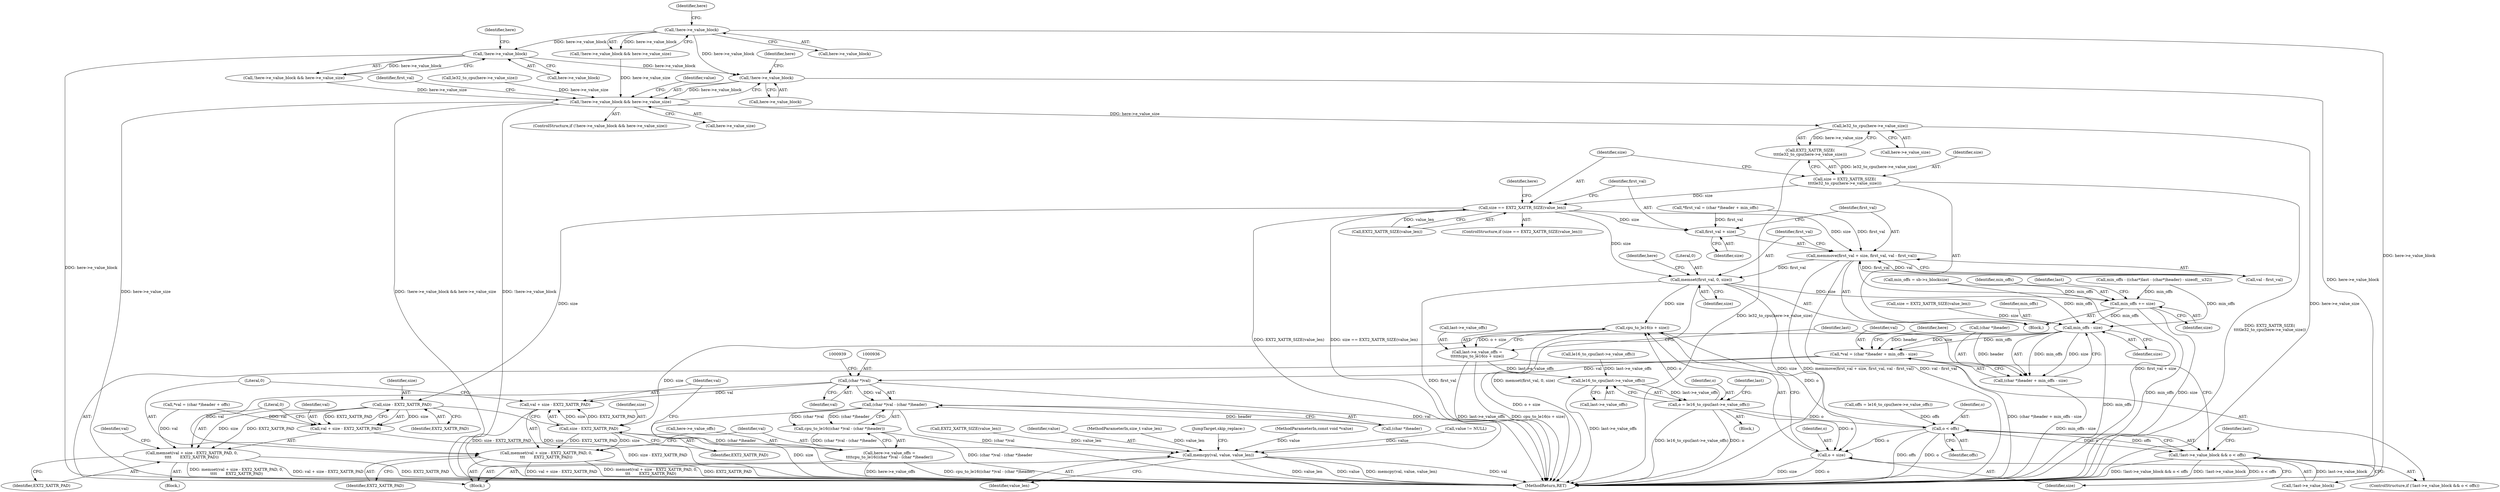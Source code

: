 digraph "0_linux_be0726d33cb8f411945884664924bed3cb8c70ee_10@pointer" {
"1000741" [label="(Call,!here->e_value_block)"];
"1000313" [label="(Call,!here->e_value_block)"];
"1000483" [label="(Call,!here->e_value_block)"];
"1000740" [label="(Call,!here->e_value_block && here->e_value_size)"];
"1000776" [label="(Call,le32_to_cpu(here->e_value_size))"];
"1000775" [label="(Call,EXT2_XATTR_SIZE(\n\t\t\t\tle32_to_cpu(here->e_value_size)))"];
"1000773" [label="(Call,size = EXT2_XATTR_SIZE(\n\t\t\t\tle32_to_cpu(here->e_value_size)))"];
"1000781" [label="(Call,size == EXT2_XATTR_SIZE(value_len))"];
"1000795" [label="(Call,size - EXT2_XATTR_PAD)"];
"1000792" [label="(Call,memset(val + size - EXT2_XATTR_PAD, 0,\n\t\t\t\t       EXT2_XATTR_PAD))"];
"1000793" [label="(Call,val + size - EXT2_XATTR_PAD)"];
"1000805" [label="(Call,memmove(first_val + size, first_val, val - first_val))"];
"1000813" [label="(Call,memset(first_val, 0, size))"];
"1000822" [label="(Call,min_offs += size)"];
"1000926" [label="(Call,min_offs - size)"];
"1000920" [label="(Call,*val = (char *)header + min_offs - size)"];
"1000935" [label="(Call,(char *)val)"];
"1000934" [label="(Call,(char *)val - (char *)header)"];
"1000933" [label="(Call,cpu_to_le16((char *)val - (char *)header))"];
"1000929" [label="(Call,here->e_value_offs =\n\t\t\t\tcpu_to_le16((char *)val - (char *)header))"];
"1000941" [label="(Call,memset(val + size - EXT2_XATTR_PAD, 0,\n\t\t\t       EXT2_XATTR_PAD))"];
"1000942" [label="(Call,val + size - EXT2_XATTR_PAD)"];
"1000949" [label="(Call,memcpy(val, value, value_len))"];
"1000922" [label="(Call,(char *)header + min_offs - size)"];
"1000944" [label="(Call,size - EXT2_XATTR_PAD)"];
"1000856" [label="(Call,cpu_to_le16(o + size))"];
"1000852" [label="(Call,last->e_value_offs =\n\t\t\t\t\t\tcpu_to_le16(o + size))"];
"1000839" [label="(Call,le16_to_cpu(last->e_value_offs))"];
"1000837" [label="(Call,o = le16_to_cpu(last->e_value_offs))"];
"1000849" [label="(Call,o < offs)"];
"1000844" [label="(Call,!last->e_value_block && o < offs)"];
"1000857" [label="(Call,o + size)"];
"1000806" [label="(Call,first_val + size)"];
"1000930" [label="(Call,here->e_value_offs)"];
"1000739" [label="(ControlStructure,if (!here->e_value_block && here->e_value_size))"];
"1000943" [label="(Identifier,val)"];
"1000765" [label="(Call,*val = (char *)header + offs)"];
"1000938" [label="(Call,(char *)header)"];
"1000835" [label="(Block,)"];
"1000785" [label="(Block,)"];
"1000794" [label="(Identifier,val)"];
"1000928" [label="(Identifier,size)"];
"1000813" [label="(Call,memset(first_val, 0, size))"];
"1000808" [label="(Identifier,size)"];
"1000819" [label="(Identifier,here)"];
"1000793" [label="(Call,val + size - EXT2_XATTR_PAD)"];
"1000915" [label="(Call,size = EXT2_XATTR_SIZE(value_len))"];
"1000782" [label="(Identifier,size)"];
"1000788" [label="(Identifier,here)"];
"1000404" [label="(Call,le16_to_cpu(last->e_value_offs))"];
"1000131" [label="(MethodParameterIn,size_t value_len)"];
"1000807" [label="(Identifier,first_val)"];
"1000861" [label="(Identifier,last)"];
"1000801" [label="(Identifier,val)"];
"1000927" [label="(Identifier,min_offs)"];
"1000420" [label="(Call,min_offs - ((char*)last - (char*)header) - sizeof(__u32))"];
"1000482" [label="(Call,!here->e_value_block && here->e_value_size)"];
"1000852" [label="(Call,last->e_value_offs =\n\t\t\t\t\t\tcpu_to_le16(o + size))"];
"1000949" [label="(Call,memcpy(val, value, value_len))"];
"1000859" [label="(Identifier,size)"];
"1000953" [label="(JumpTarget,skip_replace:)"];
"1000741" [label="(Call,!here->e_value_block)"];
"1000488" [label="(Identifier,here)"];
"1000923" [label="(Call,(char *)header)"];
"1000843" [label="(ControlStructure,if (!last->e_value_block && o < offs))"];
"1000921" [label="(Identifier,val)"];
"1000941" [label="(Call,memset(val + size - EXT2_XATTR_PAD, 0,\n\t\t\t       EXT2_XATTR_PAD))"];
"1000751" [label="(Identifier,first_val)"];
"1000783" [label="(Call,EXT2_XATTR_SIZE(value_len))"];
"1000810" [label="(Call,val - first_val)"];
"1000773" [label="(Call,size = EXT2_XATTR_SIZE(\n\t\t\t\tle32_to_cpu(here->e_value_size)))"];
"1000856" [label="(Call,cpu_to_le16(o + size))"];
"1000937" [label="(Identifier,val)"];
"1000758" [label="(Call,offs = le16_to_cpu(here->e_value_offs))"];
"1000815" [label="(Literal,0)"];
"1000920" [label="(Call,*val = (char *)header + min_offs - size)"];
"1000845" [label="(Call,!last->e_value_block)"];
"1000775" [label="(Call,EXT2_XATTR_SIZE(\n\t\t\t\tle32_to_cpu(here->e_value_size)))"];
"1000838" [label="(Identifier,o)"];
"1000823" [label="(Identifier,min_offs)"];
"1000806" [label="(Call,first_val + size)"];
"1000934" [label="(Call,(char *)val - (char *)header)"];
"1000944" [label="(Call,size - EXT2_XATTR_PAD)"];
"1000776" [label="(Call,le32_to_cpu(here->e_value_size))"];
"1000153" [label="(Call,min_offs = sb->s_blocksize)"];
"1000494" [label="(Call,le32_to_cpu(here->e_value_size))"];
"1000854" [label="(Identifier,last)"];
"1000745" [label="(Call,here->e_value_size)"];
"1000826" [label="(Identifier,last)"];
"1000931" [label="(Identifier,here)"];
"1000774" [label="(Identifier,size)"];
"1000850" [label="(Identifier,o)"];
"1000130" [label="(MethodParameterIn,const void *value)"];
"1000901" [label="(Call,value != NULL)"];
"1000780" [label="(ControlStructure,if (size == EXT2_XATTR_SIZE(value_len)))"];
"1000314" [label="(Call,here->e_value_block)"];
"1000824" [label="(Identifier,size)"];
"1000857" [label="(Call,o + size)"];
"1000917" [label="(Call,EXT2_XATTR_SIZE(value_len))"];
"1000797" [label="(Identifier,EXT2_XATTR_PAD)"];
"1000809" [label="(Identifier,first_val)"];
"1001017" [label="(MethodReturn,RET)"];
"1000837" [label="(Call,o = le16_to_cpu(last->e_value_offs))"];
"1000853" [label="(Call,last->e_value_offs)"];
"1000847" [label="(Identifier,last)"];
"1000746" [label="(Identifier,here)"];
"1000748" [label="(Block,)"];
"1000750" [label="(Call,*first_val = (char *)header + min_offs)"];
"1000816" [label="(Identifier,size)"];
"1000805" [label="(Call,memmove(first_val + size, first_val, val - first_val))"];
"1000740" [label="(Call,!here->e_value_block && here->e_value_size)"];
"1000946" [label="(Identifier,EXT2_XATTR_PAD)"];
"1000922" [label="(Call,(char *)header + min_offs - size)"];
"1000849" [label="(Call,o < offs)"];
"1000951" [label="(Identifier,value)"];
"1000777" [label="(Call,here->e_value_size)"];
"1000948" [label="(Identifier,EXT2_XATTR_PAD)"];
"1000844" [label="(Call,!last->e_value_block && o < offs)"];
"1000933" [label="(Call,cpu_to_le16((char *)val - (char *)header))"];
"1000781" [label="(Call,size == EXT2_XATTR_SIZE(value_len))"];
"1000312" [label="(Call,!here->e_value_block && here->e_value_size)"];
"1000926" [label="(Call,min_offs - size)"];
"1000942" [label="(Call,val + size - EXT2_XATTR_PAD)"];
"1000866" [label="(Identifier,value)"];
"1000822" [label="(Call,min_offs += size)"];
"1000814" [label="(Identifier,first_val)"];
"1000318" [label="(Identifier,here)"];
"1000798" [label="(Literal,0)"];
"1000950" [label="(Identifier,val)"];
"1000483" [label="(Call,!here->e_value_block)"];
"1000858" [label="(Identifier,o)"];
"1000913" [label="(Block,)"];
"1000799" [label="(Identifier,EXT2_XATTR_PAD)"];
"1000945" [label="(Identifier,size)"];
"1000792" [label="(Call,memset(val + size - EXT2_XATTR_PAD, 0,\n\t\t\t\t       EXT2_XATTR_PAD))"];
"1000313" [label="(Call,!here->e_value_block)"];
"1000851" [label="(Identifier,offs)"];
"1000839" [label="(Call,le16_to_cpu(last->e_value_offs))"];
"1000952" [label="(Identifier,value_len)"];
"1000935" [label="(Call,(char *)val)"];
"1000840" [label="(Call,last->e_value_offs)"];
"1000929" [label="(Call,here->e_value_offs =\n\t\t\t\tcpu_to_le16((char *)val - (char *)header))"];
"1000742" [label="(Call,here->e_value_block)"];
"1000795" [label="(Call,size - EXT2_XATTR_PAD)"];
"1000484" [label="(Call,here->e_value_block)"];
"1000947" [label="(Literal,0)"];
"1000796" [label="(Identifier,size)"];
"1000741" -> "1000740"  [label="AST: "];
"1000741" -> "1000742"  [label="CFG: "];
"1000742" -> "1000741"  [label="AST: "];
"1000746" -> "1000741"  [label="CFG: "];
"1000740" -> "1000741"  [label="CFG: "];
"1000741" -> "1001017"  [label="DDG: here->e_value_block"];
"1000741" -> "1000740"  [label="DDG: here->e_value_block"];
"1000313" -> "1000741"  [label="DDG: here->e_value_block"];
"1000483" -> "1000741"  [label="DDG: here->e_value_block"];
"1000313" -> "1000312"  [label="AST: "];
"1000313" -> "1000314"  [label="CFG: "];
"1000314" -> "1000313"  [label="AST: "];
"1000318" -> "1000313"  [label="CFG: "];
"1000312" -> "1000313"  [label="CFG: "];
"1000313" -> "1001017"  [label="DDG: here->e_value_block"];
"1000313" -> "1000312"  [label="DDG: here->e_value_block"];
"1000313" -> "1000483"  [label="DDG: here->e_value_block"];
"1000483" -> "1000482"  [label="AST: "];
"1000483" -> "1000484"  [label="CFG: "];
"1000484" -> "1000483"  [label="AST: "];
"1000488" -> "1000483"  [label="CFG: "];
"1000482" -> "1000483"  [label="CFG: "];
"1000483" -> "1001017"  [label="DDG: here->e_value_block"];
"1000483" -> "1000482"  [label="DDG: here->e_value_block"];
"1000740" -> "1000739"  [label="AST: "];
"1000740" -> "1000745"  [label="CFG: "];
"1000745" -> "1000740"  [label="AST: "];
"1000751" -> "1000740"  [label="CFG: "];
"1000866" -> "1000740"  [label="CFG: "];
"1000740" -> "1001017"  [label="DDG: here->e_value_size"];
"1000740" -> "1001017"  [label="DDG: !here->e_value_block && here->e_value_size"];
"1000740" -> "1001017"  [label="DDG: !here->e_value_block"];
"1000494" -> "1000740"  [label="DDG: here->e_value_size"];
"1000482" -> "1000740"  [label="DDG: here->e_value_size"];
"1000312" -> "1000740"  [label="DDG: here->e_value_size"];
"1000740" -> "1000776"  [label="DDG: here->e_value_size"];
"1000776" -> "1000775"  [label="AST: "];
"1000776" -> "1000777"  [label="CFG: "];
"1000777" -> "1000776"  [label="AST: "];
"1000775" -> "1000776"  [label="CFG: "];
"1000776" -> "1001017"  [label="DDG: here->e_value_size"];
"1000776" -> "1000775"  [label="DDG: here->e_value_size"];
"1000775" -> "1000773"  [label="AST: "];
"1000773" -> "1000775"  [label="CFG: "];
"1000775" -> "1001017"  [label="DDG: le32_to_cpu(here->e_value_size)"];
"1000775" -> "1000773"  [label="DDG: le32_to_cpu(here->e_value_size)"];
"1000773" -> "1000748"  [label="AST: "];
"1000774" -> "1000773"  [label="AST: "];
"1000782" -> "1000773"  [label="CFG: "];
"1000773" -> "1001017"  [label="DDG: EXT2_XATTR_SIZE(\n\t\t\t\tle32_to_cpu(here->e_value_size))"];
"1000773" -> "1000781"  [label="DDG: size"];
"1000781" -> "1000780"  [label="AST: "];
"1000781" -> "1000783"  [label="CFG: "];
"1000782" -> "1000781"  [label="AST: "];
"1000783" -> "1000781"  [label="AST: "];
"1000788" -> "1000781"  [label="CFG: "];
"1000807" -> "1000781"  [label="CFG: "];
"1000781" -> "1001017"  [label="DDG: size == EXT2_XATTR_SIZE(value_len)"];
"1000781" -> "1001017"  [label="DDG: EXT2_XATTR_SIZE(value_len)"];
"1000783" -> "1000781"  [label="DDG: value_len"];
"1000781" -> "1000795"  [label="DDG: size"];
"1000781" -> "1000805"  [label="DDG: size"];
"1000781" -> "1000806"  [label="DDG: size"];
"1000781" -> "1000813"  [label="DDG: size"];
"1000795" -> "1000793"  [label="AST: "];
"1000795" -> "1000797"  [label="CFG: "];
"1000796" -> "1000795"  [label="AST: "];
"1000797" -> "1000795"  [label="AST: "];
"1000793" -> "1000795"  [label="CFG: "];
"1000795" -> "1001017"  [label="DDG: size"];
"1000795" -> "1000792"  [label="DDG: size"];
"1000795" -> "1000792"  [label="DDG: EXT2_XATTR_PAD"];
"1000795" -> "1000793"  [label="DDG: size"];
"1000795" -> "1000793"  [label="DDG: EXT2_XATTR_PAD"];
"1000792" -> "1000785"  [label="AST: "];
"1000792" -> "1000799"  [label="CFG: "];
"1000793" -> "1000792"  [label="AST: "];
"1000798" -> "1000792"  [label="AST: "];
"1000799" -> "1000792"  [label="AST: "];
"1000801" -> "1000792"  [label="CFG: "];
"1000792" -> "1001017"  [label="DDG: memset(val + size - EXT2_XATTR_PAD, 0,\n\t\t\t\t       EXT2_XATTR_PAD)"];
"1000792" -> "1001017"  [label="DDG: val + size - EXT2_XATTR_PAD"];
"1000792" -> "1001017"  [label="DDG: EXT2_XATTR_PAD"];
"1000765" -> "1000792"  [label="DDG: val"];
"1000794" -> "1000793"  [label="AST: "];
"1000798" -> "1000793"  [label="CFG: "];
"1000793" -> "1001017"  [label="DDG: size - EXT2_XATTR_PAD"];
"1000765" -> "1000793"  [label="DDG: val"];
"1000805" -> "1000748"  [label="AST: "];
"1000805" -> "1000810"  [label="CFG: "];
"1000806" -> "1000805"  [label="AST: "];
"1000809" -> "1000805"  [label="AST: "];
"1000810" -> "1000805"  [label="AST: "];
"1000814" -> "1000805"  [label="CFG: "];
"1000805" -> "1001017"  [label="DDG: memmove(first_val + size, first_val, val - first_val)"];
"1000805" -> "1001017"  [label="DDG: val - first_val"];
"1000805" -> "1001017"  [label="DDG: first_val + size"];
"1000750" -> "1000805"  [label="DDG: first_val"];
"1000810" -> "1000805"  [label="DDG: first_val"];
"1000810" -> "1000805"  [label="DDG: val"];
"1000805" -> "1000813"  [label="DDG: first_val"];
"1000813" -> "1000748"  [label="AST: "];
"1000813" -> "1000816"  [label="CFG: "];
"1000814" -> "1000813"  [label="AST: "];
"1000815" -> "1000813"  [label="AST: "];
"1000816" -> "1000813"  [label="AST: "];
"1000819" -> "1000813"  [label="CFG: "];
"1000813" -> "1001017"  [label="DDG: first_val"];
"1000813" -> "1001017"  [label="DDG: memset(first_val, 0, size)"];
"1000813" -> "1000822"  [label="DDG: size"];
"1000813" -> "1000856"  [label="DDG: size"];
"1000813" -> "1000857"  [label="DDG: size"];
"1000822" -> "1000748"  [label="AST: "];
"1000822" -> "1000824"  [label="CFG: "];
"1000823" -> "1000822"  [label="AST: "];
"1000824" -> "1000822"  [label="AST: "];
"1000826" -> "1000822"  [label="CFG: "];
"1000822" -> "1001017"  [label="DDG: size"];
"1000822" -> "1001017"  [label="DDG: min_offs"];
"1000153" -> "1000822"  [label="DDG: min_offs"];
"1000420" -> "1000822"  [label="DDG: min_offs"];
"1000822" -> "1000926"  [label="DDG: min_offs"];
"1000926" -> "1000922"  [label="AST: "];
"1000926" -> "1000928"  [label="CFG: "];
"1000927" -> "1000926"  [label="AST: "];
"1000928" -> "1000926"  [label="AST: "];
"1000922" -> "1000926"  [label="CFG: "];
"1000926" -> "1001017"  [label="DDG: min_offs"];
"1000926" -> "1000920"  [label="DDG: min_offs"];
"1000926" -> "1000920"  [label="DDG: size"];
"1000926" -> "1000922"  [label="DDG: min_offs"];
"1000926" -> "1000922"  [label="DDG: size"];
"1000153" -> "1000926"  [label="DDG: min_offs"];
"1000420" -> "1000926"  [label="DDG: min_offs"];
"1000915" -> "1000926"  [label="DDG: size"];
"1000926" -> "1000944"  [label="DDG: size"];
"1000920" -> "1000913"  [label="AST: "];
"1000920" -> "1000922"  [label="CFG: "];
"1000921" -> "1000920"  [label="AST: "];
"1000922" -> "1000920"  [label="AST: "];
"1000931" -> "1000920"  [label="CFG: "];
"1000920" -> "1001017"  [label="DDG: (char *)header + min_offs - size"];
"1000923" -> "1000920"  [label="DDG: header"];
"1000920" -> "1000935"  [label="DDG: val"];
"1000935" -> "1000934"  [label="AST: "];
"1000935" -> "1000937"  [label="CFG: "];
"1000936" -> "1000935"  [label="AST: "];
"1000937" -> "1000935"  [label="AST: "];
"1000939" -> "1000935"  [label="CFG: "];
"1000935" -> "1000934"  [label="DDG: val"];
"1000935" -> "1000941"  [label="DDG: val"];
"1000935" -> "1000942"  [label="DDG: val"];
"1000935" -> "1000949"  [label="DDG: val"];
"1000934" -> "1000933"  [label="AST: "];
"1000934" -> "1000938"  [label="CFG: "];
"1000938" -> "1000934"  [label="AST: "];
"1000933" -> "1000934"  [label="CFG: "];
"1000934" -> "1001017"  [label="DDG: (char *)val"];
"1000934" -> "1001017"  [label="DDG: (char *)header"];
"1000934" -> "1000933"  [label="DDG: (char *)val"];
"1000934" -> "1000933"  [label="DDG: (char *)header"];
"1000938" -> "1000934"  [label="DDG: header"];
"1000933" -> "1000929"  [label="AST: "];
"1000929" -> "1000933"  [label="CFG: "];
"1000933" -> "1001017"  [label="DDG: (char *)val - (char *)header"];
"1000933" -> "1000929"  [label="DDG: (char *)val - (char *)header"];
"1000929" -> "1000913"  [label="AST: "];
"1000930" -> "1000929"  [label="AST: "];
"1000943" -> "1000929"  [label="CFG: "];
"1000929" -> "1001017"  [label="DDG: cpu_to_le16((char *)val - (char *)header)"];
"1000929" -> "1001017"  [label="DDG: here->e_value_offs"];
"1000941" -> "1000913"  [label="AST: "];
"1000941" -> "1000948"  [label="CFG: "];
"1000942" -> "1000941"  [label="AST: "];
"1000947" -> "1000941"  [label="AST: "];
"1000948" -> "1000941"  [label="AST: "];
"1000950" -> "1000941"  [label="CFG: "];
"1000941" -> "1001017"  [label="DDG: val + size - EXT2_XATTR_PAD"];
"1000941" -> "1001017"  [label="DDG: memset(val + size - EXT2_XATTR_PAD, 0,\n\t\t\t       EXT2_XATTR_PAD)"];
"1000941" -> "1001017"  [label="DDG: EXT2_XATTR_PAD"];
"1000944" -> "1000941"  [label="DDG: size"];
"1000944" -> "1000941"  [label="DDG: EXT2_XATTR_PAD"];
"1000942" -> "1000944"  [label="CFG: "];
"1000943" -> "1000942"  [label="AST: "];
"1000944" -> "1000942"  [label="AST: "];
"1000947" -> "1000942"  [label="CFG: "];
"1000942" -> "1001017"  [label="DDG: size - EXT2_XATTR_PAD"];
"1000944" -> "1000942"  [label="DDG: size"];
"1000944" -> "1000942"  [label="DDG: EXT2_XATTR_PAD"];
"1000949" -> "1000913"  [label="AST: "];
"1000949" -> "1000952"  [label="CFG: "];
"1000950" -> "1000949"  [label="AST: "];
"1000951" -> "1000949"  [label="AST: "];
"1000952" -> "1000949"  [label="AST: "];
"1000953" -> "1000949"  [label="CFG: "];
"1000949" -> "1001017"  [label="DDG: val"];
"1000949" -> "1001017"  [label="DDG: value_len"];
"1000949" -> "1001017"  [label="DDG: value"];
"1000949" -> "1001017"  [label="DDG: memcpy(val, value, value_len)"];
"1000901" -> "1000949"  [label="DDG: value"];
"1000130" -> "1000949"  [label="DDG: value"];
"1000917" -> "1000949"  [label="DDG: value_len"];
"1000131" -> "1000949"  [label="DDG: value_len"];
"1000923" -> "1000922"  [label="AST: "];
"1000922" -> "1001017"  [label="DDG: min_offs - size"];
"1000923" -> "1000922"  [label="DDG: header"];
"1000944" -> "1000946"  [label="CFG: "];
"1000945" -> "1000944"  [label="AST: "];
"1000946" -> "1000944"  [label="AST: "];
"1000944" -> "1001017"  [label="DDG: size"];
"1000856" -> "1000852"  [label="AST: "];
"1000856" -> "1000857"  [label="CFG: "];
"1000857" -> "1000856"  [label="AST: "];
"1000852" -> "1000856"  [label="CFG: "];
"1000856" -> "1001017"  [label="DDG: o + size"];
"1000856" -> "1000852"  [label="DDG: o + size"];
"1000837" -> "1000856"  [label="DDG: o"];
"1000849" -> "1000856"  [label="DDG: o"];
"1000852" -> "1000843"  [label="AST: "];
"1000853" -> "1000852"  [label="AST: "];
"1000861" -> "1000852"  [label="CFG: "];
"1000852" -> "1001017"  [label="DDG: last->e_value_offs"];
"1000852" -> "1001017"  [label="DDG: cpu_to_le16(o + size)"];
"1000852" -> "1000839"  [label="DDG: last->e_value_offs"];
"1000839" -> "1000837"  [label="AST: "];
"1000839" -> "1000840"  [label="CFG: "];
"1000840" -> "1000839"  [label="AST: "];
"1000837" -> "1000839"  [label="CFG: "];
"1000839" -> "1001017"  [label="DDG: last->e_value_offs"];
"1000839" -> "1000837"  [label="DDG: last->e_value_offs"];
"1000404" -> "1000839"  [label="DDG: last->e_value_offs"];
"1000837" -> "1000835"  [label="AST: "];
"1000838" -> "1000837"  [label="AST: "];
"1000847" -> "1000837"  [label="CFG: "];
"1000837" -> "1001017"  [label="DDG: o"];
"1000837" -> "1001017"  [label="DDG: le16_to_cpu(last->e_value_offs)"];
"1000837" -> "1000849"  [label="DDG: o"];
"1000837" -> "1000857"  [label="DDG: o"];
"1000849" -> "1000844"  [label="AST: "];
"1000849" -> "1000851"  [label="CFG: "];
"1000850" -> "1000849"  [label="AST: "];
"1000851" -> "1000849"  [label="AST: "];
"1000844" -> "1000849"  [label="CFG: "];
"1000849" -> "1001017"  [label="DDG: offs"];
"1000849" -> "1001017"  [label="DDG: o"];
"1000849" -> "1000844"  [label="DDG: o"];
"1000849" -> "1000844"  [label="DDG: offs"];
"1000758" -> "1000849"  [label="DDG: offs"];
"1000849" -> "1000857"  [label="DDG: o"];
"1000844" -> "1000843"  [label="AST: "];
"1000844" -> "1000845"  [label="CFG: "];
"1000845" -> "1000844"  [label="AST: "];
"1000854" -> "1000844"  [label="CFG: "];
"1000861" -> "1000844"  [label="CFG: "];
"1000844" -> "1001017"  [label="DDG: o < offs"];
"1000844" -> "1001017"  [label="DDG: !last->e_value_block && o < offs"];
"1000844" -> "1001017"  [label="DDG: !last->e_value_block"];
"1000845" -> "1000844"  [label="DDG: last->e_value_block"];
"1000857" -> "1000859"  [label="CFG: "];
"1000858" -> "1000857"  [label="AST: "];
"1000859" -> "1000857"  [label="AST: "];
"1000857" -> "1001017"  [label="DDG: o"];
"1000857" -> "1001017"  [label="DDG: size"];
"1000806" -> "1000808"  [label="CFG: "];
"1000807" -> "1000806"  [label="AST: "];
"1000808" -> "1000806"  [label="AST: "];
"1000809" -> "1000806"  [label="CFG: "];
"1000750" -> "1000806"  [label="DDG: first_val"];
}
